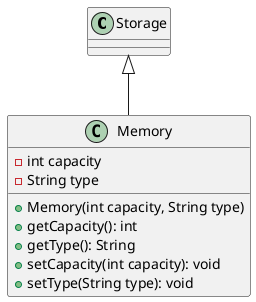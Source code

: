 @startuml
class Storage {
}

class Memory {
  - int capacity
  - String type
  + Memory(int capacity, String type)
  + getCapacity(): int
  + getType(): String
  + setCapacity(int capacity): void
  + setType(String type): void
}

Storage <|-- Memory
@enduml
